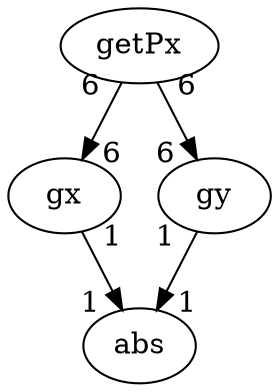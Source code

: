 digraph {
  getPx -> gx[headlabel = "6" taillabel = "6" labeldistance=3.5 labelangle=20];
  getPx -> gy[headlabel = "6" taillabel = "6" labeldistance=3.5 labelangle=-20];
  gx -> abs[headlabel = "1" taillabel = "1" labeldistance=3.5 labelangle=-20];
  gy -> abs[headlabel = "1" taillabel = "1" labeldistance=3.5 labelangle=20];
}
